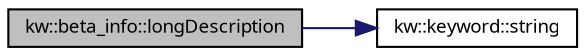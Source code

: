 digraph "kw::beta_info::longDescription"
{
 // INTERACTIVE_SVG=YES
  bgcolor="transparent";
  edge [fontname="sans-serif",fontsize="9",labelfontname="sans-serif",labelfontsize="9"];
  node [fontname="sans-serif",fontsize="9",shape=record];
  rankdir="LR";
  Node1 [label="kw::beta_info::longDescription",height=0.2,width=0.4,color="black", fillcolor="grey75", style="filled", fontcolor="black"];
  Node1 -> Node2 [color="midnightblue",fontsize="9",style="solid",fontname="sans-serif"];
  Node2 [label="kw::keyword::string",height=0.2,width=0.4,color="black",URL="$structkw_1_1keyword.html#ab21b3194f0f6a3d0fc5f79a935d9b358",tooltip="Accessor to keyword as std::string. "];
}
